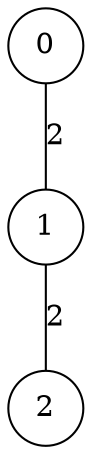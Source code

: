 graph qubit_interaction_graph {
    node [shape=circle];
    0 -- 1 [label=2];
    1 -- 2 [label=2];
}